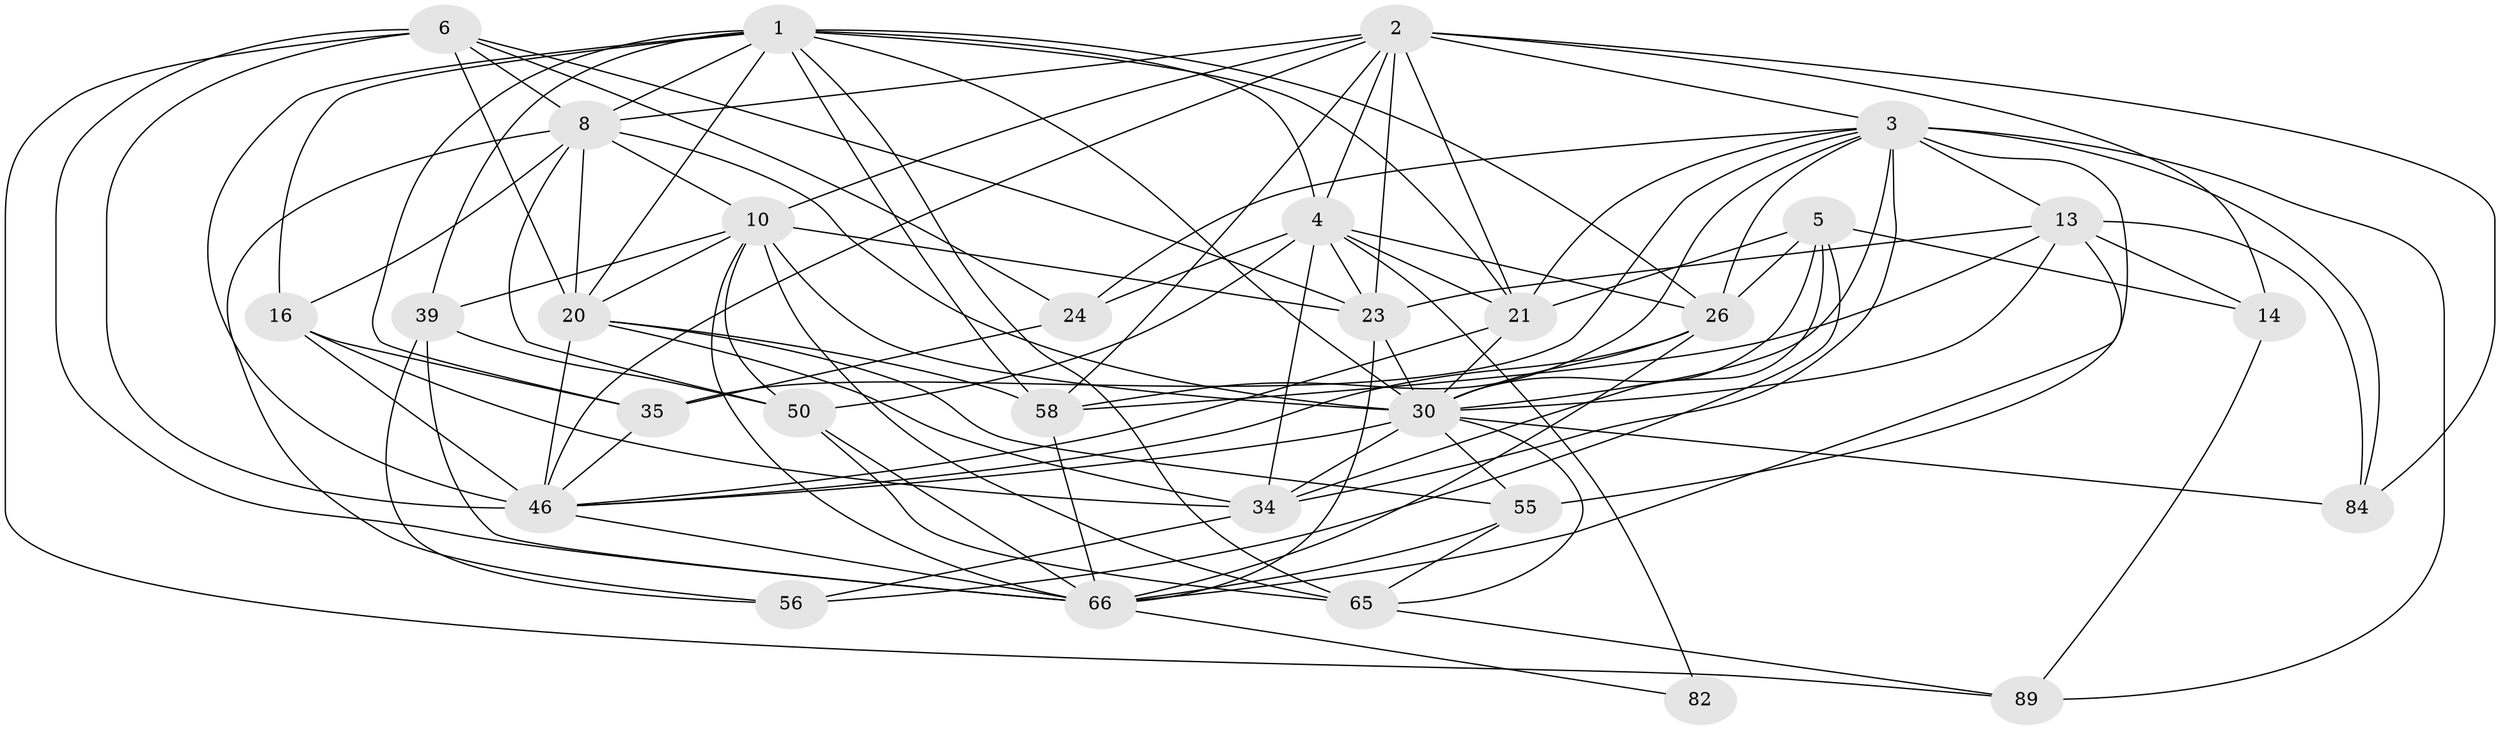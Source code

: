 // original degree distribution, {4: 1.0}
// Generated by graph-tools (version 1.1) at 2025/20/03/04/25 18:20:29]
// undirected, 30 vertices, 106 edges
graph export_dot {
graph [start="1"]
  node [color=gray90,style=filled];
  1 [super="+18+12+31"];
  2 [super="+77+9+19"];
  3 [super="+75+78+7"];
  4 [super="+40+22+17"];
  5 [super="+68"];
  6 [super="+38+36"];
  8 [super="+27+98+86"];
  10 [super="+15+11"];
  13 [super="+60+73"];
  14;
  16 [super="+42+47"];
  20 [super="+57"];
  21 [super="+37+87"];
  23 [super="+32"];
  24;
  26 [super="+45"];
  30 [super="+67+69+43"];
  34 [super="+44"];
  35 [super="+80"];
  39 [super="+41"];
  46 [super="+53+51+61"];
  50 [super="+81"];
  55 [super="+88"];
  56;
  58 [super="+85"];
  65 [super="+70"];
  66 [super="+83+92+71"];
  82;
  84;
  89;
  1 -- 35 [weight=2];
  1 -- 65;
  1 -- 26;
  1 -- 16;
  1 -- 21;
  1 -- 8;
  1 -- 58;
  1 -- 4 [weight=2];
  1 -- 46;
  1 -- 39;
  1 -- 30;
  1 -- 20;
  2 -- 4 [weight=2];
  2 -- 14;
  2 -- 10;
  2 -- 84;
  2 -- 23;
  2 -- 21;
  2 -- 3;
  2 -- 58;
  2 -- 8 [weight=2];
  2 -- 46;
  3 -- 89;
  3 -- 26;
  3 -- 35;
  3 -- 84;
  3 -- 34 [weight=2];
  3 -- 24;
  3 -- 58;
  3 -- 55;
  3 -- 21;
  3 -- 30 [weight=2];
  3 -- 13;
  4 -- 34;
  4 -- 82 [weight=3];
  4 -- 24;
  4 -- 26;
  4 -- 50;
  4 -- 21 [weight=2];
  4 -- 23;
  5 -- 56;
  5 -- 30;
  5 -- 21;
  5 -- 26;
  5 -- 34;
  5 -- 14;
  6 -- 89;
  6 -- 20;
  6 -- 24;
  6 -- 23;
  6 -- 8 [weight=2];
  6 -- 46;
  6 -- 66;
  8 -- 16 [weight=2];
  8 -- 56;
  8 -- 10;
  8 -- 30;
  8 -- 20;
  8 -- 50;
  10 -- 20;
  10 -- 66;
  10 -- 50;
  10 -- 23 [weight=2];
  10 -- 30 [weight=3];
  10 -- 65;
  10 -- 39;
  13 -- 84;
  13 -- 14;
  13 -- 23;
  13 -- 30 [weight=2];
  13 -- 66;
  13 -- 58;
  14 -- 89;
  16 -- 46 [weight=3];
  16 -- 35;
  16 -- 34;
  20 -- 46;
  20 -- 34;
  20 -- 55;
  20 -- 58;
  21 -- 30;
  21 -- 46;
  23 -- 66;
  23 -- 30;
  24 -- 35;
  26 -- 66 [weight=2];
  26 -- 30;
  26 -- 46;
  30 -- 65;
  30 -- 46;
  30 -- 34;
  30 -- 84;
  30 -- 55;
  34 -- 56;
  35 -- 46;
  39 -- 56;
  39 -- 66 [weight=2];
  39 -- 50;
  46 -- 66;
  50 -- 65;
  50 -- 66;
  55 -- 66 [weight=2];
  55 -- 65;
  58 -- 66;
  65 -- 89;
  66 -- 82;
}
